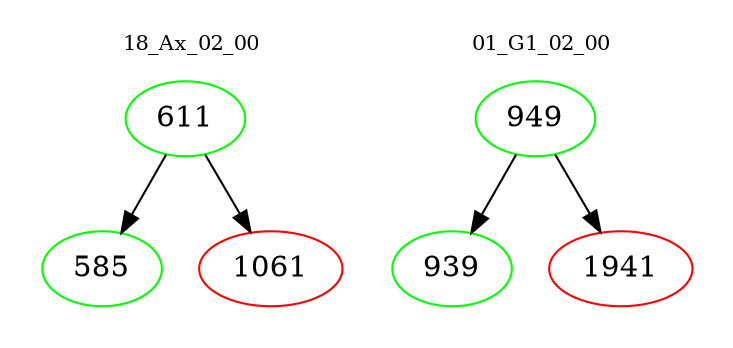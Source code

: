 digraph{
subgraph cluster_0 {
color = white
label = "18_Ax_02_00";
fontsize=10;
T0_611 [label="611", color="green"]
T0_611 -> T0_585 [color="black"]
T0_585 [label="585", color="green"]
T0_611 -> T0_1061 [color="black"]
T0_1061 [label="1061", color="red"]
}
subgraph cluster_1 {
color = white
label = "01_G1_02_00";
fontsize=10;
T1_949 [label="949", color="green"]
T1_949 -> T1_939 [color="black"]
T1_939 [label="939", color="green"]
T1_949 -> T1_1941 [color="black"]
T1_1941 [label="1941", color="red"]
}
}
